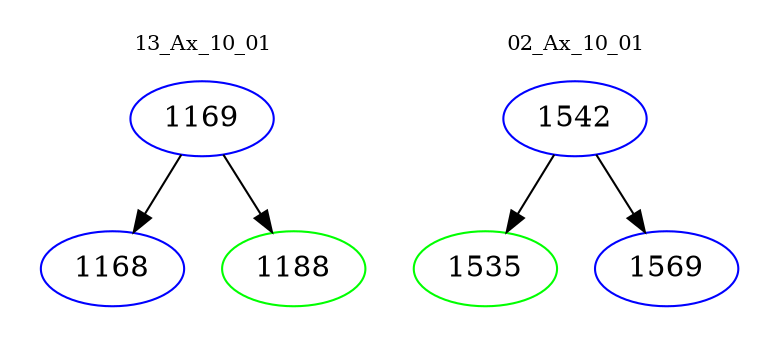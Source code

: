 digraph{
subgraph cluster_0 {
color = white
label = "13_Ax_10_01";
fontsize=10;
T0_1169 [label="1169", color="blue"]
T0_1169 -> T0_1168 [color="black"]
T0_1168 [label="1168", color="blue"]
T0_1169 -> T0_1188 [color="black"]
T0_1188 [label="1188", color="green"]
}
subgraph cluster_1 {
color = white
label = "02_Ax_10_01";
fontsize=10;
T1_1542 [label="1542", color="blue"]
T1_1542 -> T1_1535 [color="black"]
T1_1535 [label="1535", color="green"]
T1_1542 -> T1_1569 [color="black"]
T1_1569 [label="1569", color="blue"]
}
}
